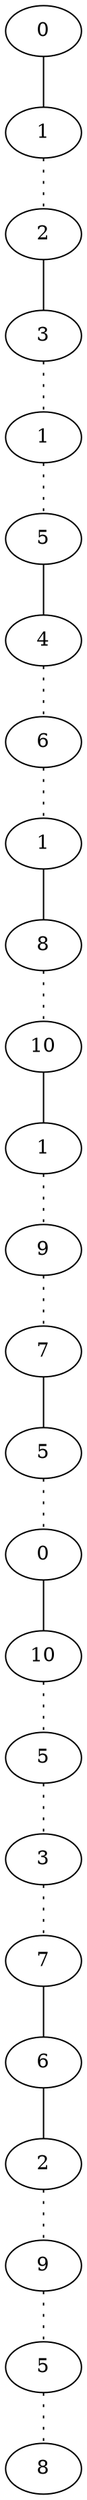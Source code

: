 graph {
a0 -- a1;
a1 -- a2 [style=dotted];
a2 -- a3;
a3 -- a4 [style=dotted];
a4 -- a5 [style=dotted];
a5 -- a6;
a6 -- a7 [style=dotted];
a7 -- a8 [style=dotted];
a8 -- a9;
a9 -- a10 [style=dotted];
a10 -- a11;
a11 -- a12 [style=dotted];
a12 -- a13 [style=dotted];
a13 -- a14;
a14 -- a15 [style=dotted];
a15 -- a16;
a16 -- a17 [style=dotted];
a17 -- a18 [style=dotted];
a18 -- a19 [style=dotted];
a19 -- a20;
a20 -- a21;
a21 -- a22 [style=dotted];
a22 -- a23 [style=dotted];
a23 -- a24 [style=dotted];
a0[label=0];
a1[label=1];
a2[label=2];
a3[label=3];
a4[label=1];
a5[label=5];
a6[label=4];
a7[label=6];
a8[label=1];
a9[label=8];
a10[label=10];
a11[label=1];
a12[label=9];
a13[label=7];
a14[label=5];
a15[label=0];
a16[label=10];
a17[label=5];
a18[label=3];
a19[label=7];
a20[label=6];
a21[label=2];
a22[label=9];
a23[label=5];
a24[label=8];
}

